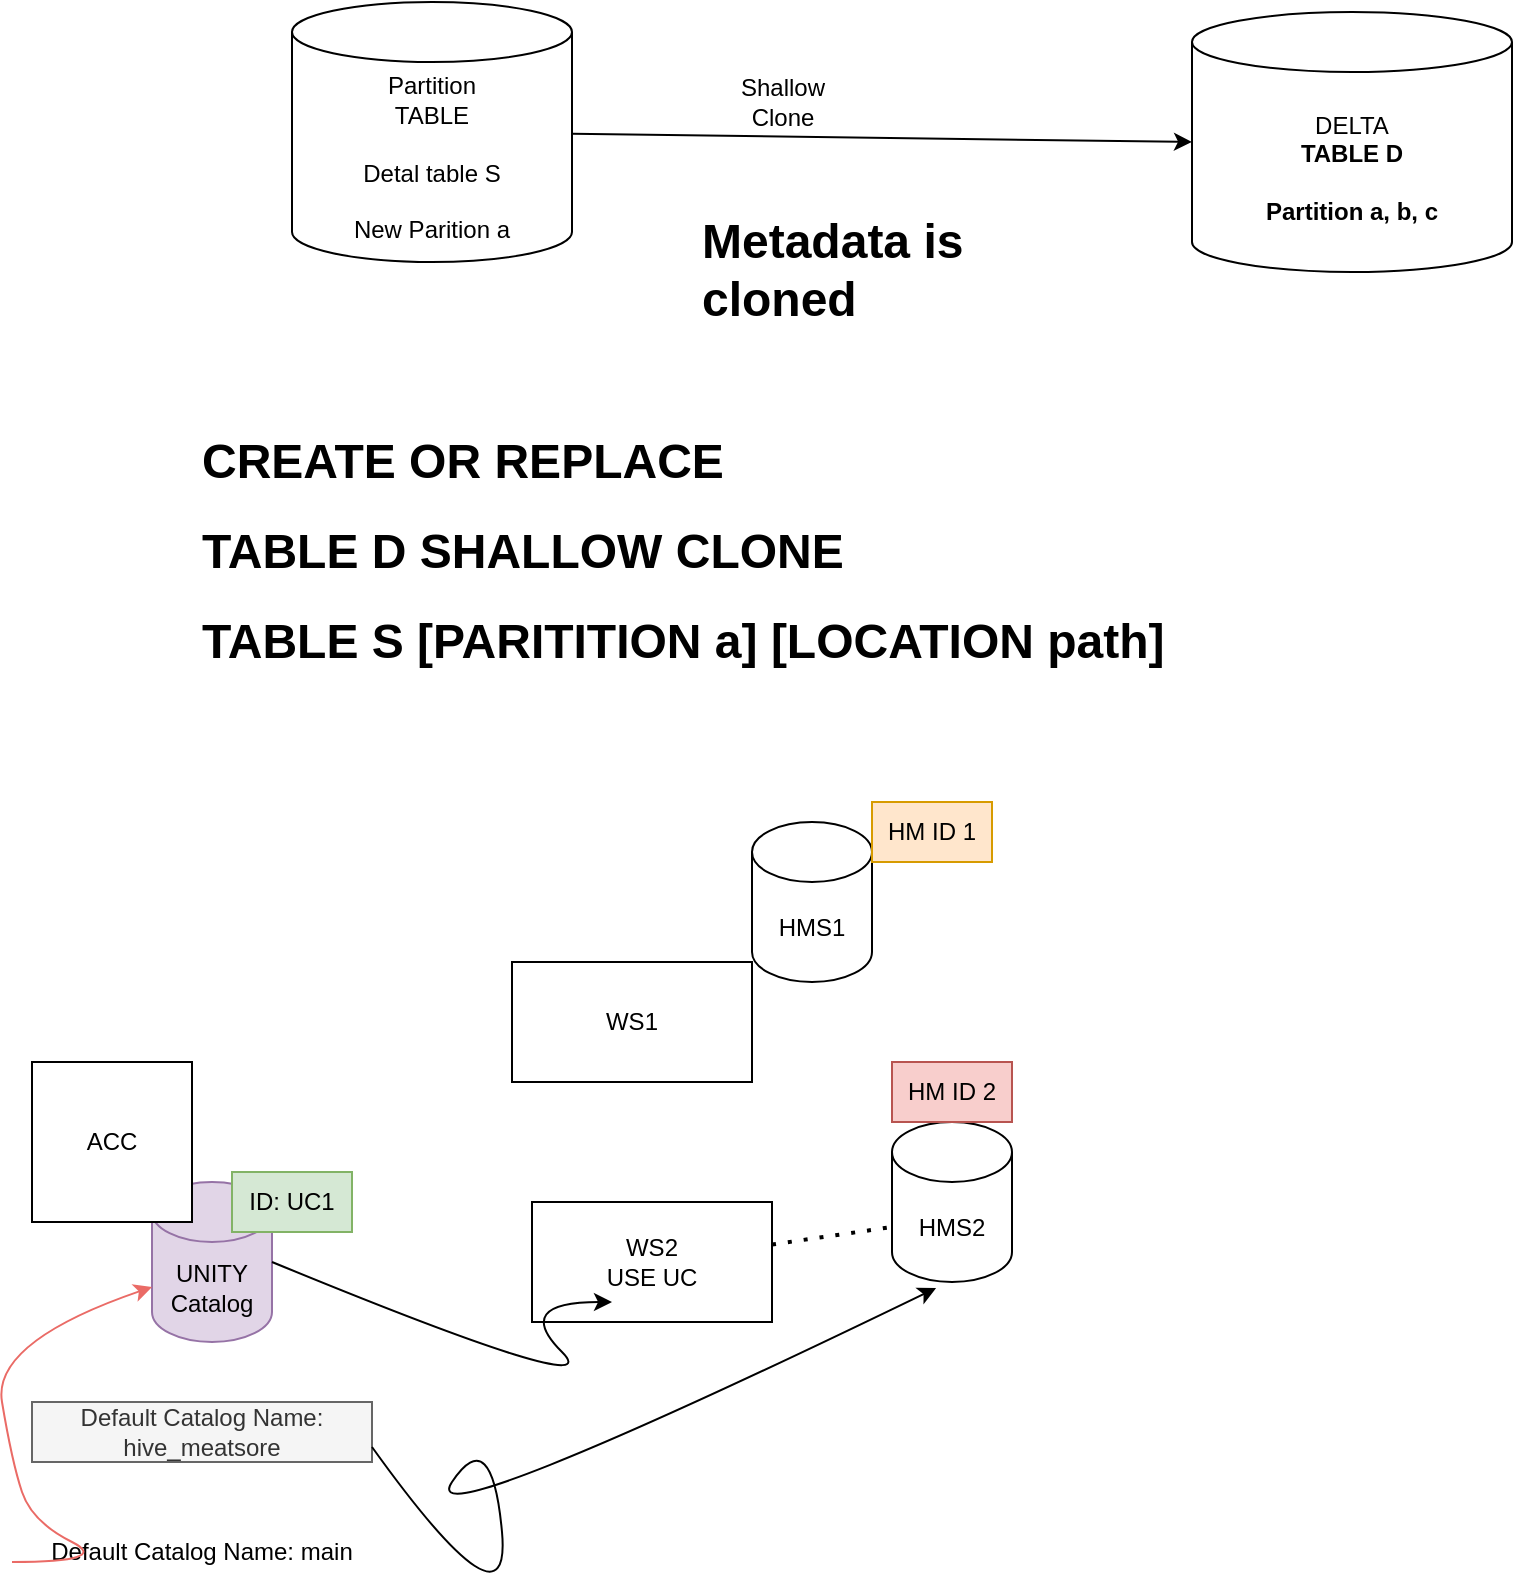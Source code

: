 <mxfile version="20.5.1" type="github"><diagram id="vxLpPq7QGkXv2mL333iF" name="Page-1"><mxGraphModel dx="1234" dy="722" grid="1" gridSize="10" guides="1" tooltips="1" connect="1" arrows="1" fold="1" page="1" pageScale="1" pageWidth="850" pageHeight="1100" math="0" shadow="0"><root><mxCell id="0"/><mxCell id="1" parent="0"/><mxCell id="6GUKOPJHxm49mel4M1oV-1" value="DELTA&lt;br&gt;&lt;b&gt;TABLE D&lt;/b&gt;&lt;br&gt;&lt;br&gt;&lt;b&gt;Partition&amp;nbsp;a, b, c&lt;/b&gt;" style="shape=cylinder3;whiteSpace=wrap;html=1;boundedLbl=1;backgroundOutline=1;size=15;" parent="1" vertex="1"><mxGeometry x="610" y="205" width="160" height="130" as="geometry"/></mxCell><mxCell id="6GUKOPJHxm49mel4M1oV-2" value="Partition &lt;br&gt;TABLE&lt;br&gt;&lt;br&gt;Detal table S&lt;br&gt;&lt;br&gt;New Parition a" style="shape=cylinder3;whiteSpace=wrap;html=1;boundedLbl=1;backgroundOutline=1;size=15;" parent="1" vertex="1"><mxGeometry x="160" y="200" width="140" height="130" as="geometry"/></mxCell><mxCell id="6GUKOPJHxm49mel4M1oV-3" value="" style="endArrow=classic;html=1;rounded=0;entryX=0;entryY=0.5;entryDx=0;entryDy=0;entryPerimeter=0;" parent="1" source="6GUKOPJHxm49mel4M1oV-2" target="6GUKOPJHxm49mel4M1oV-1" edge="1"><mxGeometry width="50" height="50" relative="1" as="geometry"><mxPoint x="380" y="340" as="sourcePoint"/><mxPoint x="430" y="290" as="targetPoint"/></mxGeometry></mxCell><mxCell id="6GUKOPJHxm49mel4M1oV-4" value="Shallow&lt;br&gt;Clone" style="text;html=1;align=center;verticalAlign=middle;resizable=0;points=[];autosize=1;strokeColor=none;fillColor=none;" parent="1" vertex="1"><mxGeometry x="370" y="230" width="70" height="40" as="geometry"/></mxCell><mxCell id="6GUKOPJHxm49mel4M1oV-5" value="&lt;h1&gt;Metadata is cloned&lt;/h1&gt;&lt;div&gt;&lt;br&gt;&lt;/div&gt;" style="text;html=1;strokeColor=none;fillColor=none;spacing=5;spacingTop=-20;whiteSpace=wrap;overflow=hidden;rounded=0;" parent="1" vertex="1"><mxGeometry x="360" y="300" width="190" height="120" as="geometry"/></mxCell><mxCell id="6GUKOPJHxm49mel4M1oV-6" value="&lt;h1&gt;CREATE OR REPLACE&amp;nbsp;&lt;/h1&gt;&lt;h1&gt;TABLE D SHALLOW CLONE&amp;nbsp;&lt;/h1&gt;&lt;h1&gt;TABLE S [PARITITION a] [LOCATION path]&lt;/h1&gt;" style="text;html=1;strokeColor=none;fillColor=none;spacing=5;spacingTop=-20;whiteSpace=wrap;overflow=hidden;rounded=0;" parent="1" vertex="1"><mxGeometry x="110" y="410" width="530" height="230" as="geometry"/></mxCell><mxCell id="ulKMgkEvDOC3u3z5rvPI-1" value="WS1" style="rounded=0;whiteSpace=wrap;html=1;" parent="1" vertex="1"><mxGeometry x="270" y="680" width="120" height="60" as="geometry"/></mxCell><mxCell id="ulKMgkEvDOC3u3z5rvPI-2" value="WS2&lt;br&gt;USE UC" style="rounded=0;whiteSpace=wrap;html=1;" parent="1" vertex="1"><mxGeometry x="280" y="800" width="120" height="60" as="geometry"/></mxCell><mxCell id="ulKMgkEvDOC3u3z5rvPI-3" value="HMS1" style="shape=cylinder3;whiteSpace=wrap;html=1;boundedLbl=1;backgroundOutline=1;size=15;" parent="1" vertex="1"><mxGeometry x="390" y="610" width="60" height="80" as="geometry"/></mxCell><mxCell id="ulKMgkEvDOC3u3z5rvPI-4" value="HMS2" style="shape=cylinder3;whiteSpace=wrap;html=1;boundedLbl=1;backgroundOutline=1;size=15;" parent="1" vertex="1"><mxGeometry x="460" y="760" width="60" height="80" as="geometry"/></mxCell><mxCell id="ulKMgkEvDOC3u3z5rvPI-5" value="HM ID 1" style="text;html=1;strokeColor=#d79b00;fillColor=#ffe6cc;align=center;verticalAlign=middle;whiteSpace=wrap;rounded=0;" parent="1" vertex="1"><mxGeometry x="450" y="600" width="60" height="30" as="geometry"/></mxCell><mxCell id="ulKMgkEvDOC3u3z5rvPI-6" value="HM ID 2" style="text;html=1;strokeColor=#b85450;fillColor=#f8cecc;align=center;verticalAlign=middle;whiteSpace=wrap;rounded=0;" parent="1" vertex="1"><mxGeometry x="460" y="730" width="60" height="30" as="geometry"/></mxCell><mxCell id="ulKMgkEvDOC3u3z5rvPI-7" value="UNITY Catalog" style="shape=cylinder3;whiteSpace=wrap;html=1;boundedLbl=1;backgroundOutline=1;size=15;fillColor=#e1d5e7;strokeColor=#9673a6;" parent="1" vertex="1"><mxGeometry x="90" y="790" width="60" height="80" as="geometry"/></mxCell><mxCell id="ulKMgkEvDOC3u3z5rvPI-8" value="ACC" style="whiteSpace=wrap;html=1;aspect=fixed;" parent="1" vertex="1"><mxGeometry x="30" y="730" width="80" height="80" as="geometry"/></mxCell><mxCell id="ulKMgkEvDOC3u3z5rvPI-9" value="ID: UC1" style="text;html=1;strokeColor=#82b366;fillColor=#d5e8d4;align=center;verticalAlign=middle;whiteSpace=wrap;rounded=0;" parent="1" vertex="1"><mxGeometry x="130" y="785" width="60" height="30" as="geometry"/></mxCell><mxCell id="ulKMgkEvDOC3u3z5rvPI-10" value="" style="curved=1;endArrow=classic;html=1;rounded=0;exitX=1;exitY=0.5;exitDx=0;exitDy=0;exitPerimeter=0;" parent="1" source="ulKMgkEvDOC3u3z5rvPI-7" edge="1"><mxGeometry width="50" height="50" relative="1" as="geometry"><mxPoint x="270" y="900" as="sourcePoint"/><mxPoint x="320" y="850" as="targetPoint"/><Array as="points"><mxPoint x="320" y="900"/><mxPoint x="270" y="850"/></Array></mxGeometry></mxCell><mxCell id="ulKMgkEvDOC3u3z5rvPI-11" value="Default Catalog Name: hive_meatsore" style="text;html=1;strokeColor=#666666;fillColor=#f5f5f5;align=center;verticalAlign=middle;whiteSpace=wrap;rounded=0;fontColor=#333333;" parent="1" vertex="1"><mxGeometry x="30" y="900" width="170" height="30" as="geometry"/></mxCell><mxCell id="ulKMgkEvDOC3u3z5rvPI-12" value="" style="endArrow=none;dashed=1;html=1;dashPattern=1 3;strokeWidth=2;rounded=0;entryX=0;entryY=0;entryDx=0;entryDy=52.5;entryPerimeter=0;" parent="1" source="ulKMgkEvDOC3u3z5rvPI-2" target="ulKMgkEvDOC3u3z5rvPI-4" edge="1"><mxGeometry width="50" height="50" relative="1" as="geometry"><mxPoint x="410" y="850" as="sourcePoint"/><mxPoint x="460" y="800" as="targetPoint"/></mxGeometry></mxCell><mxCell id="ulKMgkEvDOC3u3z5rvPI-13" value="" style="curved=1;endArrow=classic;html=1;rounded=0;entryX=0.367;entryY=1.038;entryDx=0;entryDy=0;entryPerimeter=0;exitX=1;exitY=0.75;exitDx=0;exitDy=0;" parent="1" source="ulKMgkEvDOC3u3z5rvPI-11" target="ulKMgkEvDOC3u3z5rvPI-4" edge="1"><mxGeometry width="50" height="50" relative="1" as="geometry"><mxPoint x="220" y="1020" as="sourcePoint"/><mxPoint x="270" y="970" as="targetPoint"/><Array as="points"><mxPoint x="270" y="1020"/><mxPoint x="260" y="910"/><mxPoint x="220" y="970"/></Array></mxGeometry></mxCell><mxCell id="ulKMgkEvDOC3u3z5rvPI-14" value="Default Catalog Name: main" style="text;html=1;strokeColor=none;fillColor=none;align=center;verticalAlign=middle;whiteSpace=wrap;rounded=0;" parent="1" vertex="1"><mxGeometry x="30" y="960" width="170" height="30" as="geometry"/></mxCell><mxCell id="ulKMgkEvDOC3u3z5rvPI-15" value="" style="curved=1;endArrow=classic;html=1;rounded=0;entryX=0;entryY=0;entryDx=0;entryDy=52.5;entryPerimeter=0;strokeColor=#EA6B66;" parent="1" target="ulKMgkEvDOC3u3z5rvPI-7" edge="1"><mxGeometry width="50" height="50" relative="1" as="geometry"><mxPoint x="20" y="980" as="sourcePoint"/><mxPoint x="70" y="930" as="targetPoint"/><Array as="points"><mxPoint x="70" y="980"/><mxPoint x="30" y="960"/><mxPoint x="20" y="930"/><mxPoint x="10" y="870"/></Array></mxGeometry></mxCell></root></mxGraphModel></diagram></mxfile>